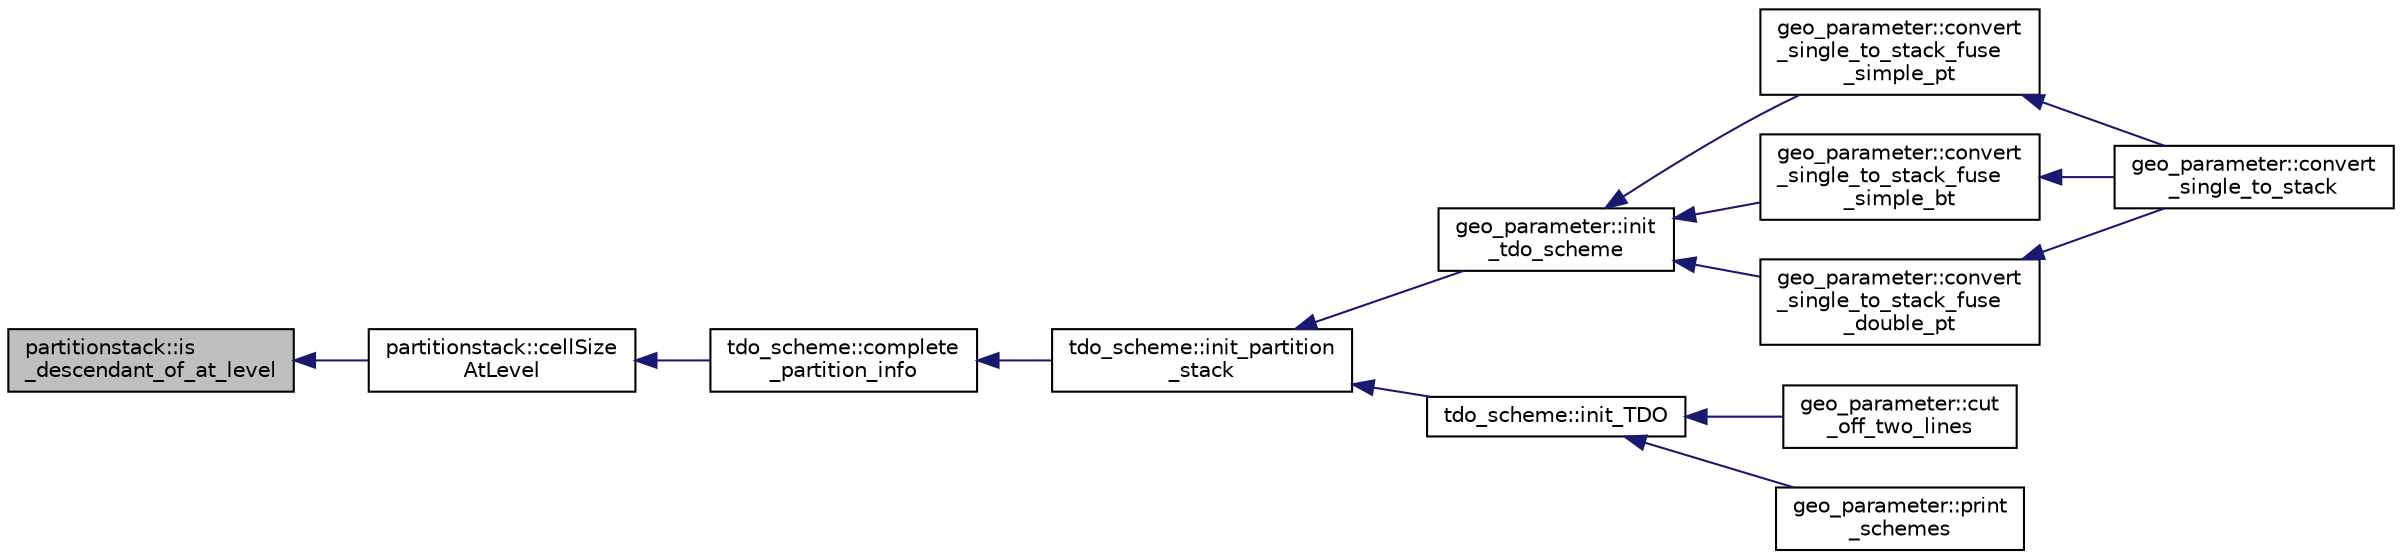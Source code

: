 digraph "partitionstack::is_descendant_of_at_level"
{
  edge [fontname="Helvetica",fontsize="10",labelfontname="Helvetica",labelfontsize="10"];
  node [fontname="Helvetica",fontsize="10",shape=record];
  rankdir="LR";
  Node373 [label="partitionstack::is\l_descendant_of_at_level",height=0.2,width=0.4,color="black", fillcolor="grey75", style="filled", fontcolor="black"];
  Node373 -> Node374 [dir="back",color="midnightblue",fontsize="10",style="solid",fontname="Helvetica"];
  Node374 [label="partitionstack::cellSize\lAtLevel",height=0.2,width=0.4,color="black", fillcolor="white", style="filled",URL="$d3/d87/classpartitionstack.html#a45dbe0a5e1542ef41bf548c619da17b3"];
  Node374 -> Node375 [dir="back",color="midnightblue",fontsize="10",style="solid",fontname="Helvetica"];
  Node375 [label="tdo_scheme::complete\l_partition_info",height=0.2,width=0.4,color="black", fillcolor="white", style="filled",URL="$d7/dbc/classtdo__scheme.html#a2474c22639d8963a90448ab2686ac449"];
  Node375 -> Node376 [dir="back",color="midnightblue",fontsize="10",style="solid",fontname="Helvetica"];
  Node376 [label="tdo_scheme::init_partition\l_stack",height=0.2,width=0.4,color="black", fillcolor="white", style="filled",URL="$d7/dbc/classtdo__scheme.html#a88ee0be1cbf7309f0c5cfe96216c4b56"];
  Node376 -> Node377 [dir="back",color="midnightblue",fontsize="10",style="solid",fontname="Helvetica"];
  Node377 [label="geo_parameter::init\l_tdo_scheme",height=0.2,width=0.4,color="black", fillcolor="white", style="filled",URL="$d9/d51/classgeo__parameter.html#a054027061960485ce489da47ad285841"];
  Node377 -> Node378 [dir="back",color="midnightblue",fontsize="10",style="solid",fontname="Helvetica"];
  Node378 [label="geo_parameter::convert\l_single_to_stack_fuse\l_simple_pt",height=0.2,width=0.4,color="black", fillcolor="white", style="filled",URL="$d9/d51/classgeo__parameter.html#a55bfef2de6f778f98dc6556db7ca09f0"];
  Node378 -> Node379 [dir="back",color="midnightblue",fontsize="10",style="solid",fontname="Helvetica"];
  Node379 [label="geo_parameter::convert\l_single_to_stack",height=0.2,width=0.4,color="black", fillcolor="white", style="filled",URL="$d9/d51/classgeo__parameter.html#a38a7db47929dd2be6c51bf84ce6910d1"];
  Node377 -> Node380 [dir="back",color="midnightblue",fontsize="10",style="solid",fontname="Helvetica"];
  Node380 [label="geo_parameter::convert\l_single_to_stack_fuse\l_simple_bt",height=0.2,width=0.4,color="black", fillcolor="white", style="filled",URL="$d9/d51/classgeo__parameter.html#a0cf3cd58d64429f34e0d332873df8ce0"];
  Node380 -> Node379 [dir="back",color="midnightblue",fontsize="10",style="solid",fontname="Helvetica"];
  Node377 -> Node381 [dir="back",color="midnightblue",fontsize="10",style="solid",fontname="Helvetica"];
  Node381 [label="geo_parameter::convert\l_single_to_stack_fuse\l_double_pt",height=0.2,width=0.4,color="black", fillcolor="white", style="filled",URL="$d9/d51/classgeo__parameter.html#a5932c348cab6747ce94d2eeb7a1c40b0"];
  Node381 -> Node379 [dir="back",color="midnightblue",fontsize="10",style="solid",fontname="Helvetica"];
  Node376 -> Node382 [dir="back",color="midnightblue",fontsize="10",style="solid",fontname="Helvetica"];
  Node382 [label="tdo_scheme::init_TDO",height=0.2,width=0.4,color="black", fillcolor="white", style="filled",URL="$d7/dbc/classtdo__scheme.html#a6e96a46806b69b0dce089b38da19ddc8"];
  Node382 -> Node383 [dir="back",color="midnightblue",fontsize="10",style="solid",fontname="Helvetica"];
  Node383 [label="geo_parameter::cut\l_off_two_lines",height=0.2,width=0.4,color="black", fillcolor="white", style="filled",URL="$d9/d51/classgeo__parameter.html#a4a8521129ea64b169d26abf5ff0ce0d9"];
  Node382 -> Node384 [dir="back",color="midnightblue",fontsize="10",style="solid",fontname="Helvetica"];
  Node384 [label="geo_parameter::print\l_schemes",height=0.2,width=0.4,color="black", fillcolor="white", style="filled",URL="$d9/d51/classgeo__parameter.html#a40ece8eb12f3eeff37e420100551fc80"];
}

